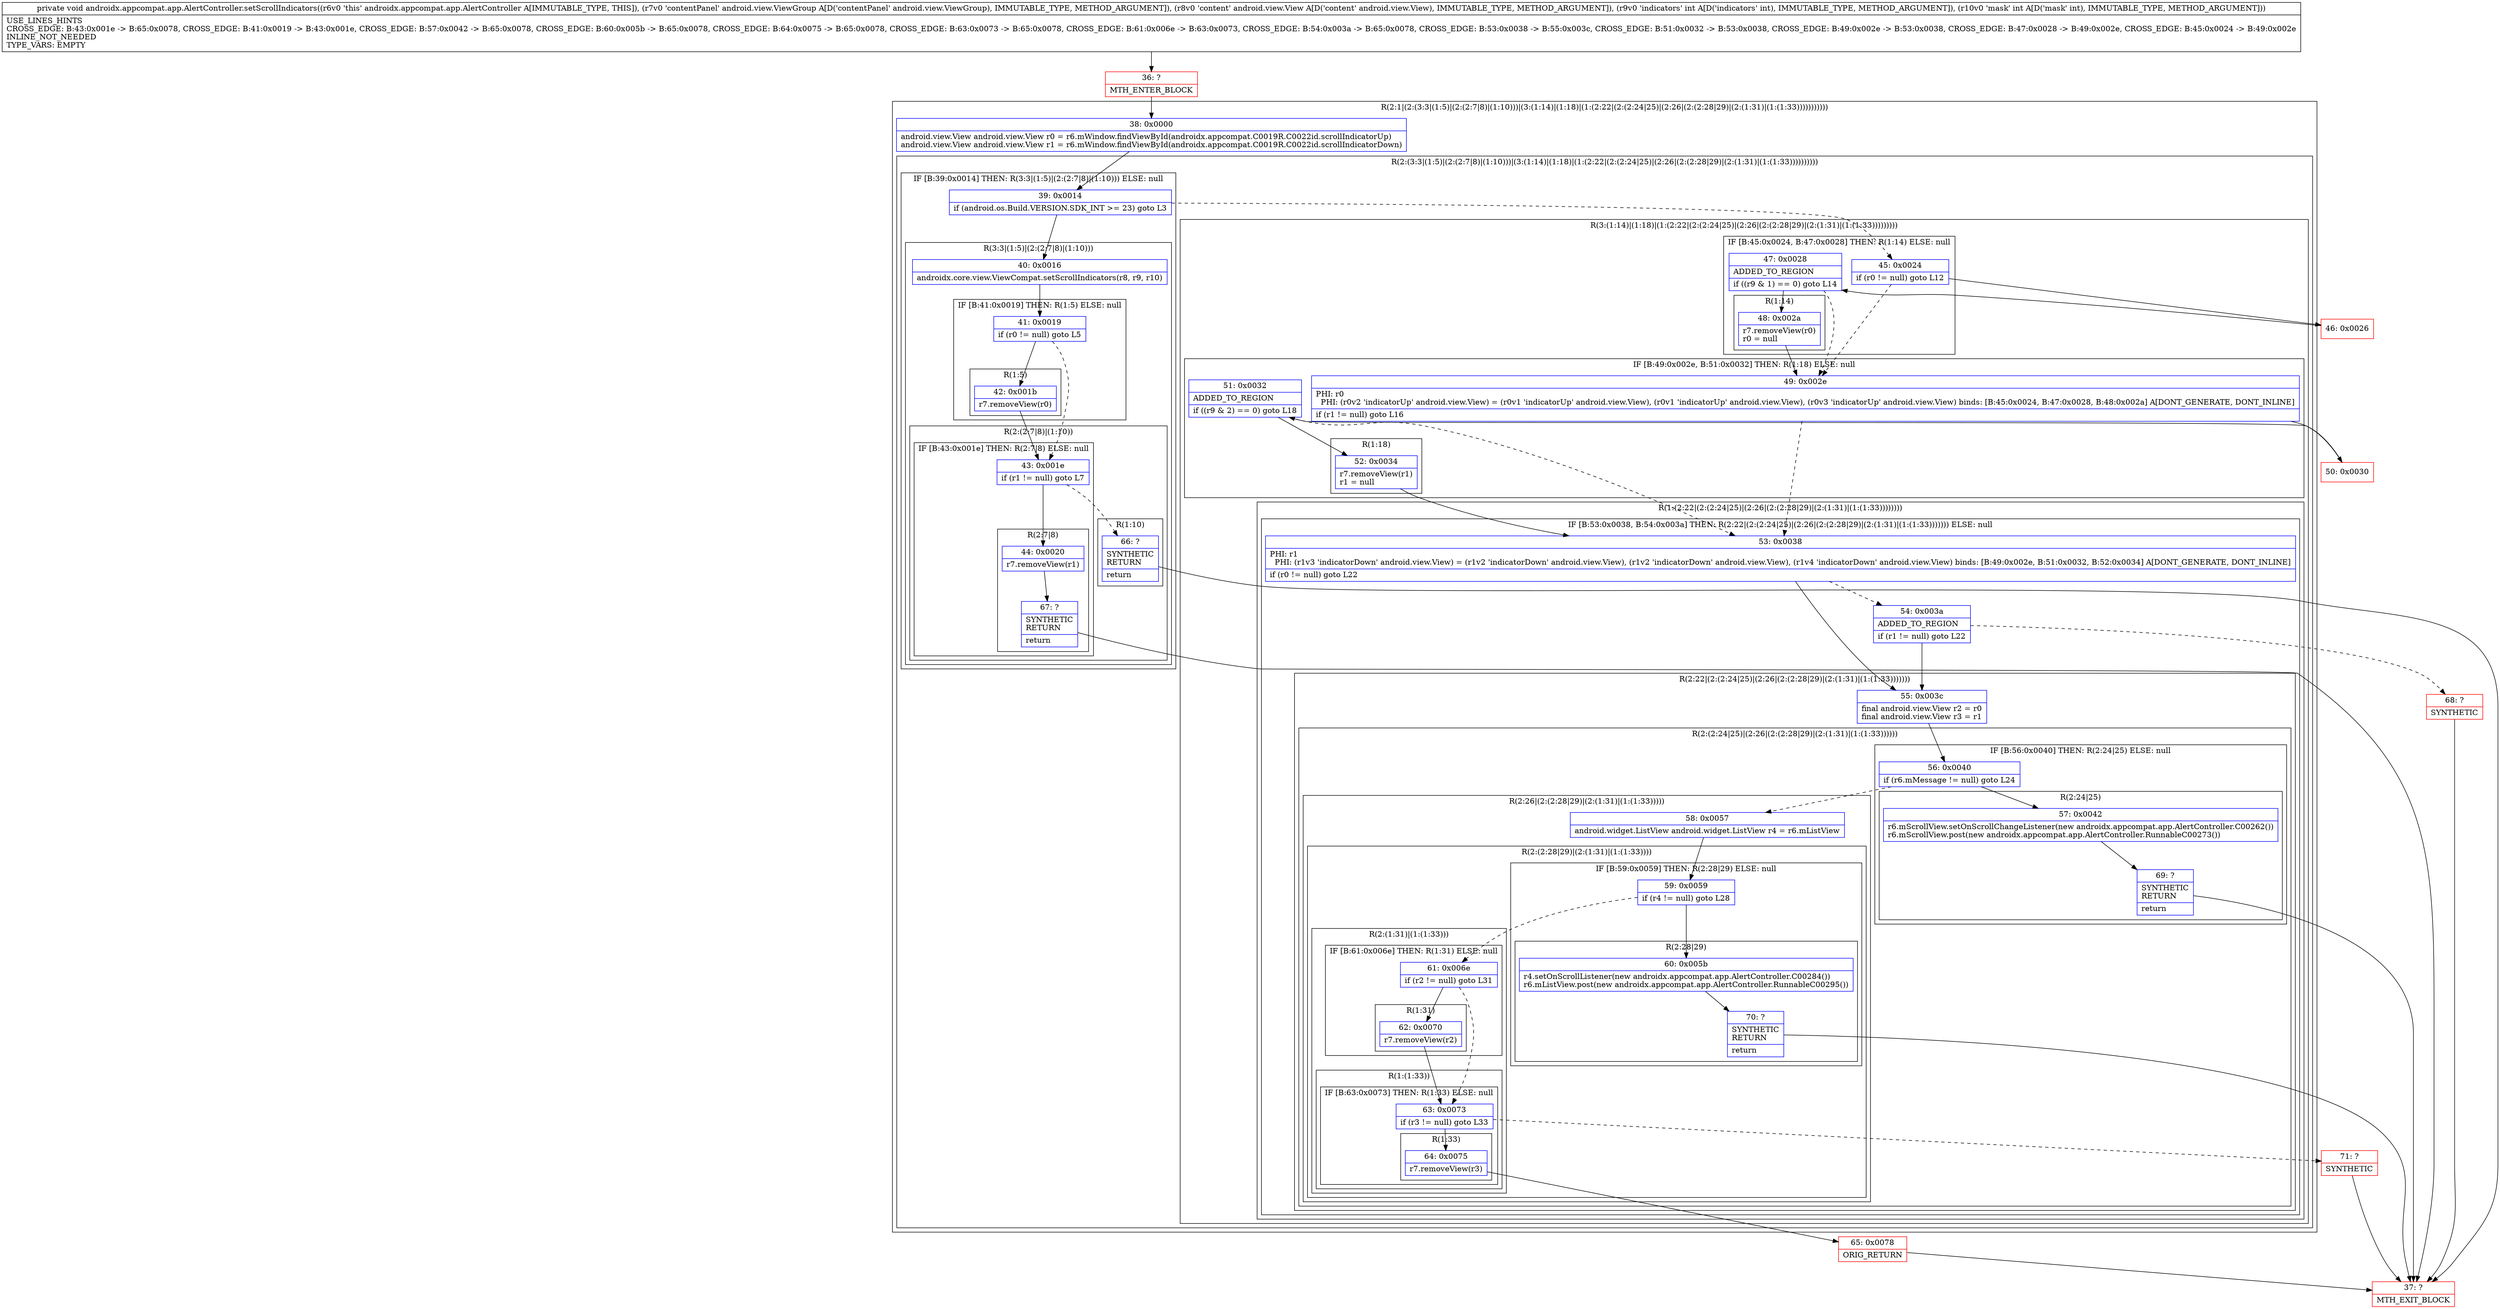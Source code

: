 digraph "CFG forandroidx.appcompat.app.AlertController.setScrollIndicators(Landroid\/view\/ViewGroup;Landroid\/view\/View;II)V" {
subgraph cluster_Region_584820336 {
label = "R(2:1|(2:(3:3|(1:5)|(2:(2:7|8)|(1:10)))|(3:(1:14)|(1:18)|(1:(2:22|(2:(2:24|25)|(2:26|(2:(2:28|29)|(2:(1:31)|(1:(1:33)))))))))))";
node [shape=record,color=blue];
Node_38 [shape=record,label="{38\:\ 0x0000|android.view.View android.view.View r0 = r6.mWindow.findViewById(androidx.appcompat.C0019R.C0022id.scrollIndicatorUp)\landroid.view.View android.view.View r1 = r6.mWindow.findViewById(androidx.appcompat.C0019R.C0022id.scrollIndicatorDown)\l}"];
subgraph cluster_Region_2107210397 {
label = "R(2:(3:3|(1:5)|(2:(2:7|8)|(1:10)))|(3:(1:14)|(1:18)|(1:(2:22|(2:(2:24|25)|(2:26|(2:(2:28|29)|(2:(1:31)|(1:(1:33))))))))))";
node [shape=record,color=blue];
subgraph cluster_IfRegion_736624789 {
label = "IF [B:39:0x0014] THEN: R(3:3|(1:5)|(2:(2:7|8)|(1:10))) ELSE: null";
node [shape=record,color=blue];
Node_39 [shape=record,label="{39\:\ 0x0014|if (android.os.Build.VERSION.SDK_INT \>= 23) goto L3\l}"];
subgraph cluster_Region_434529961 {
label = "R(3:3|(1:5)|(2:(2:7|8)|(1:10)))";
node [shape=record,color=blue];
Node_40 [shape=record,label="{40\:\ 0x0016|androidx.core.view.ViewCompat.setScrollIndicators(r8, r9, r10)\l}"];
subgraph cluster_IfRegion_2028526832 {
label = "IF [B:41:0x0019] THEN: R(1:5) ELSE: null";
node [shape=record,color=blue];
Node_41 [shape=record,label="{41\:\ 0x0019|if (r0 != null) goto L5\l}"];
subgraph cluster_Region_2045946546 {
label = "R(1:5)";
node [shape=record,color=blue];
Node_42 [shape=record,label="{42\:\ 0x001b|r7.removeView(r0)\l}"];
}
}
subgraph cluster_Region_194857019 {
label = "R(2:(2:7|8)|(1:10))";
node [shape=record,color=blue];
subgraph cluster_IfRegion_352328635 {
label = "IF [B:43:0x001e] THEN: R(2:7|8) ELSE: null";
node [shape=record,color=blue];
Node_43 [shape=record,label="{43\:\ 0x001e|if (r1 != null) goto L7\l}"];
subgraph cluster_Region_432658868 {
label = "R(2:7|8)";
node [shape=record,color=blue];
Node_44 [shape=record,label="{44\:\ 0x0020|r7.removeView(r1)\l}"];
Node_67 [shape=record,label="{67\:\ ?|SYNTHETIC\lRETURN\l|return\l}"];
}
}
subgraph cluster_Region_1030133319 {
label = "R(1:10)";
node [shape=record,color=blue];
Node_66 [shape=record,label="{66\:\ ?|SYNTHETIC\lRETURN\l|return\l}"];
}
}
}
}
subgraph cluster_Region_1449248214 {
label = "R(3:(1:14)|(1:18)|(1:(2:22|(2:(2:24|25)|(2:26|(2:(2:28|29)|(2:(1:31)|(1:(1:33)))))))))";
node [shape=record,color=blue];
subgraph cluster_IfRegion_115698650 {
label = "IF [B:45:0x0024, B:47:0x0028] THEN: R(1:14) ELSE: null";
node [shape=record,color=blue];
Node_45 [shape=record,label="{45\:\ 0x0024|if (r0 != null) goto L12\l}"];
Node_47 [shape=record,label="{47\:\ 0x0028|ADDED_TO_REGION\l|if ((r9 & 1) == 0) goto L14\l}"];
subgraph cluster_Region_1006302183 {
label = "R(1:14)";
node [shape=record,color=blue];
Node_48 [shape=record,label="{48\:\ 0x002a|r7.removeView(r0)\lr0 = null\l}"];
}
}
subgraph cluster_IfRegion_569510421 {
label = "IF [B:49:0x002e, B:51:0x0032] THEN: R(1:18) ELSE: null";
node [shape=record,color=blue];
Node_49 [shape=record,label="{49\:\ 0x002e|PHI: r0 \l  PHI: (r0v2 'indicatorUp' android.view.View) = (r0v1 'indicatorUp' android.view.View), (r0v1 'indicatorUp' android.view.View), (r0v3 'indicatorUp' android.view.View) binds: [B:45:0x0024, B:47:0x0028, B:48:0x002a] A[DONT_GENERATE, DONT_INLINE]\l|if (r1 != null) goto L16\l}"];
Node_51 [shape=record,label="{51\:\ 0x0032|ADDED_TO_REGION\l|if ((r9 & 2) == 0) goto L18\l}"];
subgraph cluster_Region_940969176 {
label = "R(1:18)";
node [shape=record,color=blue];
Node_52 [shape=record,label="{52\:\ 0x0034|r7.removeView(r1)\lr1 = null\l}"];
}
}
subgraph cluster_Region_2081960605 {
label = "R(1:(2:22|(2:(2:24|25)|(2:26|(2:(2:28|29)|(2:(1:31)|(1:(1:33))))))))";
node [shape=record,color=blue];
subgraph cluster_IfRegion_1793905962 {
label = "IF [B:53:0x0038, B:54:0x003a] THEN: R(2:22|(2:(2:24|25)|(2:26|(2:(2:28|29)|(2:(1:31)|(1:(1:33))))))) ELSE: null";
node [shape=record,color=blue];
Node_53 [shape=record,label="{53\:\ 0x0038|PHI: r1 \l  PHI: (r1v3 'indicatorDown' android.view.View) = (r1v2 'indicatorDown' android.view.View), (r1v2 'indicatorDown' android.view.View), (r1v4 'indicatorDown' android.view.View) binds: [B:49:0x002e, B:51:0x0032, B:52:0x0034] A[DONT_GENERATE, DONT_INLINE]\l|if (r0 != null) goto L22\l}"];
Node_54 [shape=record,label="{54\:\ 0x003a|ADDED_TO_REGION\l|if (r1 != null) goto L22\l}"];
subgraph cluster_Region_1415420891 {
label = "R(2:22|(2:(2:24|25)|(2:26|(2:(2:28|29)|(2:(1:31)|(1:(1:33)))))))";
node [shape=record,color=blue];
Node_55 [shape=record,label="{55\:\ 0x003c|final android.view.View r2 = r0\lfinal android.view.View r3 = r1\l}"];
subgraph cluster_Region_488989109 {
label = "R(2:(2:24|25)|(2:26|(2:(2:28|29)|(2:(1:31)|(1:(1:33))))))";
node [shape=record,color=blue];
subgraph cluster_IfRegion_343415032 {
label = "IF [B:56:0x0040] THEN: R(2:24|25) ELSE: null";
node [shape=record,color=blue];
Node_56 [shape=record,label="{56\:\ 0x0040|if (r6.mMessage != null) goto L24\l}"];
subgraph cluster_Region_696955455 {
label = "R(2:24|25)";
node [shape=record,color=blue];
Node_57 [shape=record,label="{57\:\ 0x0042|r6.mScrollView.setOnScrollChangeListener(new androidx.appcompat.app.AlertController.C00262())\lr6.mScrollView.post(new androidx.appcompat.app.AlertController.RunnableC00273())\l}"];
Node_69 [shape=record,label="{69\:\ ?|SYNTHETIC\lRETURN\l|return\l}"];
}
}
subgraph cluster_Region_1789444832 {
label = "R(2:26|(2:(2:28|29)|(2:(1:31)|(1:(1:33)))))";
node [shape=record,color=blue];
Node_58 [shape=record,label="{58\:\ 0x0057|android.widget.ListView android.widget.ListView r4 = r6.mListView\l}"];
subgraph cluster_Region_1282355412 {
label = "R(2:(2:28|29)|(2:(1:31)|(1:(1:33))))";
node [shape=record,color=blue];
subgraph cluster_IfRegion_638665789 {
label = "IF [B:59:0x0059] THEN: R(2:28|29) ELSE: null";
node [shape=record,color=blue];
Node_59 [shape=record,label="{59\:\ 0x0059|if (r4 != null) goto L28\l}"];
subgraph cluster_Region_1011001718 {
label = "R(2:28|29)";
node [shape=record,color=blue];
Node_60 [shape=record,label="{60\:\ 0x005b|r4.setOnScrollListener(new androidx.appcompat.app.AlertController.C00284())\lr6.mListView.post(new androidx.appcompat.app.AlertController.RunnableC00295())\l}"];
Node_70 [shape=record,label="{70\:\ ?|SYNTHETIC\lRETURN\l|return\l}"];
}
}
subgraph cluster_Region_1910406942 {
label = "R(2:(1:31)|(1:(1:33)))";
node [shape=record,color=blue];
subgraph cluster_IfRegion_1804718899 {
label = "IF [B:61:0x006e] THEN: R(1:31) ELSE: null";
node [shape=record,color=blue];
Node_61 [shape=record,label="{61\:\ 0x006e|if (r2 != null) goto L31\l}"];
subgraph cluster_Region_1518522102 {
label = "R(1:31)";
node [shape=record,color=blue];
Node_62 [shape=record,label="{62\:\ 0x0070|r7.removeView(r2)\l}"];
}
}
subgraph cluster_Region_1203798105 {
label = "R(1:(1:33))";
node [shape=record,color=blue];
subgraph cluster_IfRegion_652580051 {
label = "IF [B:63:0x0073] THEN: R(1:33) ELSE: null";
node [shape=record,color=blue];
Node_63 [shape=record,label="{63\:\ 0x0073|if (r3 != null) goto L33\l}"];
subgraph cluster_Region_264601696 {
label = "R(1:33)";
node [shape=record,color=blue];
Node_64 [shape=record,label="{64\:\ 0x0075|r7.removeView(r3)\l}"];
}
}
}
}
}
}
}
}
}
}
}
}
}
Node_36 [shape=record,color=red,label="{36\:\ ?|MTH_ENTER_BLOCK\l}"];
Node_37 [shape=record,color=red,label="{37\:\ ?|MTH_EXIT_BLOCK\l}"];
Node_46 [shape=record,color=red,label="{46\:\ 0x0026}"];
Node_50 [shape=record,color=red,label="{50\:\ 0x0030}"];
Node_68 [shape=record,color=red,label="{68\:\ ?|SYNTHETIC\l}"];
Node_65 [shape=record,color=red,label="{65\:\ 0x0078|ORIG_RETURN\l}"];
Node_71 [shape=record,color=red,label="{71\:\ ?|SYNTHETIC\l}"];
MethodNode[shape=record,label="{private void androidx.appcompat.app.AlertController.setScrollIndicators((r6v0 'this' androidx.appcompat.app.AlertController A[IMMUTABLE_TYPE, THIS]), (r7v0 'contentPanel' android.view.ViewGroup A[D('contentPanel' android.view.ViewGroup), IMMUTABLE_TYPE, METHOD_ARGUMENT]), (r8v0 'content' android.view.View A[D('content' android.view.View), IMMUTABLE_TYPE, METHOD_ARGUMENT]), (r9v0 'indicators' int A[D('indicators' int), IMMUTABLE_TYPE, METHOD_ARGUMENT]), (r10v0 'mask' int A[D('mask' int), IMMUTABLE_TYPE, METHOD_ARGUMENT]))  | USE_LINES_HINTS\lCROSS_EDGE: B:43:0x001e \-\> B:65:0x0078, CROSS_EDGE: B:41:0x0019 \-\> B:43:0x001e, CROSS_EDGE: B:57:0x0042 \-\> B:65:0x0078, CROSS_EDGE: B:60:0x005b \-\> B:65:0x0078, CROSS_EDGE: B:64:0x0075 \-\> B:65:0x0078, CROSS_EDGE: B:63:0x0073 \-\> B:65:0x0078, CROSS_EDGE: B:61:0x006e \-\> B:63:0x0073, CROSS_EDGE: B:54:0x003a \-\> B:65:0x0078, CROSS_EDGE: B:53:0x0038 \-\> B:55:0x003c, CROSS_EDGE: B:51:0x0032 \-\> B:53:0x0038, CROSS_EDGE: B:49:0x002e \-\> B:53:0x0038, CROSS_EDGE: B:47:0x0028 \-\> B:49:0x002e, CROSS_EDGE: B:45:0x0024 \-\> B:49:0x002e\lINLINE_NOT_NEEDED\lTYPE_VARS: EMPTY\l}"];
MethodNode -> Node_36;Node_38 -> Node_39;
Node_39 -> Node_40;
Node_39 -> Node_45[style=dashed];
Node_40 -> Node_41;
Node_41 -> Node_42;
Node_41 -> Node_43[style=dashed];
Node_42 -> Node_43;
Node_43 -> Node_44;
Node_43 -> Node_66[style=dashed];
Node_44 -> Node_67;
Node_67 -> Node_37;
Node_66 -> Node_37;
Node_45 -> Node_46;
Node_45 -> Node_49[style=dashed];
Node_47 -> Node_48;
Node_47 -> Node_49[style=dashed];
Node_48 -> Node_49;
Node_49 -> Node_50;
Node_49 -> Node_53[style=dashed];
Node_51 -> Node_52;
Node_51 -> Node_53[style=dashed];
Node_52 -> Node_53;
Node_53 -> Node_54[style=dashed];
Node_53 -> Node_55;
Node_54 -> Node_55;
Node_54 -> Node_68[style=dashed];
Node_55 -> Node_56;
Node_56 -> Node_57;
Node_56 -> Node_58[style=dashed];
Node_57 -> Node_69;
Node_69 -> Node_37;
Node_58 -> Node_59;
Node_59 -> Node_60;
Node_59 -> Node_61[style=dashed];
Node_60 -> Node_70;
Node_70 -> Node_37;
Node_61 -> Node_62;
Node_61 -> Node_63[style=dashed];
Node_62 -> Node_63;
Node_63 -> Node_64;
Node_63 -> Node_71[style=dashed];
Node_64 -> Node_65;
Node_36 -> Node_38;
Node_46 -> Node_47;
Node_50 -> Node_51;
Node_68 -> Node_37;
Node_65 -> Node_37;
Node_71 -> Node_37;
}

